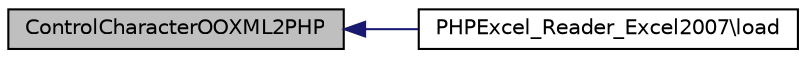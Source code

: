 digraph "ControlCharacterOOXML2PHP"
{
  edge [fontname="Helvetica",fontsize="10",labelfontname="Helvetica",labelfontsize="10"];
  node [fontname="Helvetica",fontsize="10",shape=record];
  rankdir="LR";
  Node3 [label="ControlCharacterOOXML2PHP",height=0.2,width=0.4,color="black", fillcolor="grey75", style="filled", fontcolor="black"];
  Node3 -> Node4 [dir="back",color="midnightblue",fontsize="10",style="solid",fontname="Helvetica"];
  Node4 [label="PHPExcel_Reader_Excel2007\\load",height=0.2,width=0.4,color="black", fillcolor="white", style="filled",URL="$class_p_h_p_excel___reader___excel2007.html#a138b94503ca4c44b510190c29d4f16fe"];
}

